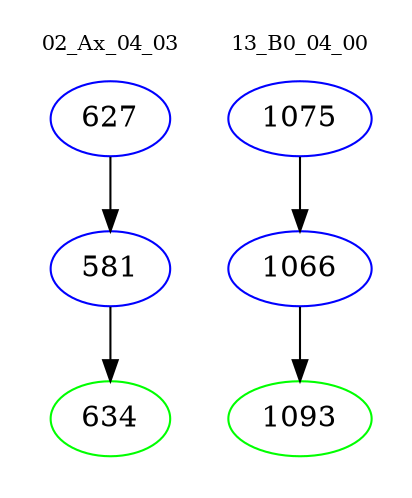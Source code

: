 digraph{
subgraph cluster_0 {
color = white
label = "02_Ax_04_03";
fontsize=10;
T0_627 [label="627", color="blue"]
T0_627 -> T0_581 [color="black"]
T0_581 [label="581", color="blue"]
T0_581 -> T0_634 [color="black"]
T0_634 [label="634", color="green"]
}
subgraph cluster_1 {
color = white
label = "13_B0_04_00";
fontsize=10;
T1_1075 [label="1075", color="blue"]
T1_1075 -> T1_1066 [color="black"]
T1_1066 [label="1066", color="blue"]
T1_1066 -> T1_1093 [color="black"]
T1_1093 [label="1093", color="green"]
}
}
